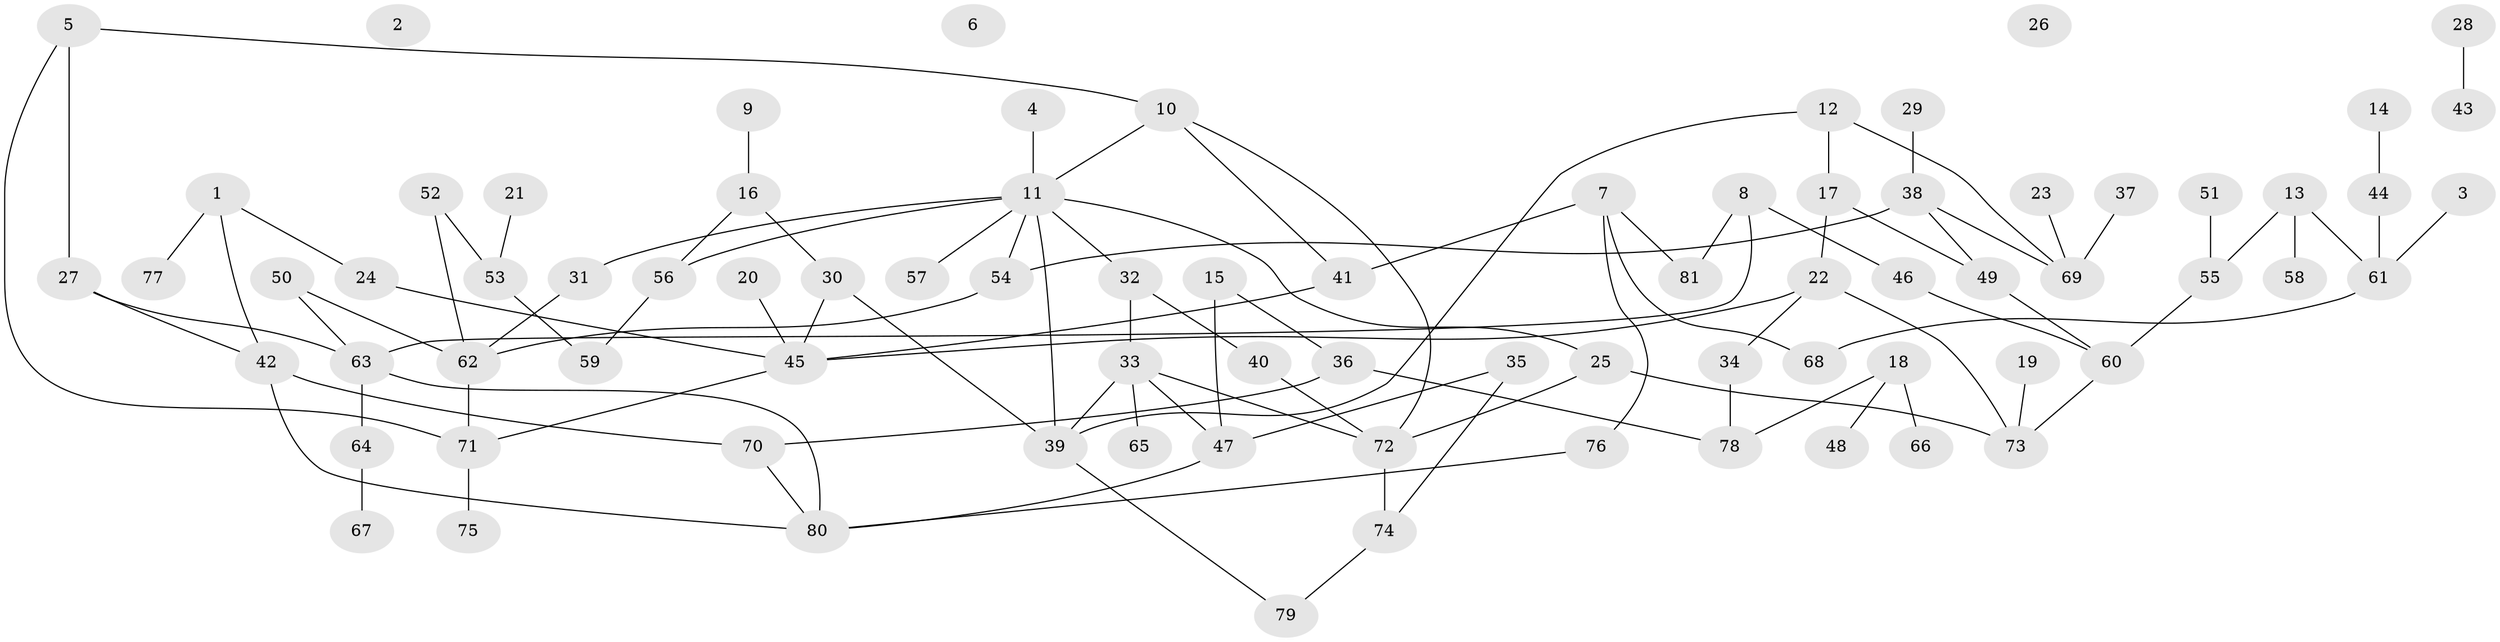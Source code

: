 // Generated by graph-tools (version 1.1) at 2025/25/03/09/25 03:25:24]
// undirected, 81 vertices, 104 edges
graph export_dot {
graph [start="1"]
  node [color=gray90,style=filled];
  1;
  2;
  3;
  4;
  5;
  6;
  7;
  8;
  9;
  10;
  11;
  12;
  13;
  14;
  15;
  16;
  17;
  18;
  19;
  20;
  21;
  22;
  23;
  24;
  25;
  26;
  27;
  28;
  29;
  30;
  31;
  32;
  33;
  34;
  35;
  36;
  37;
  38;
  39;
  40;
  41;
  42;
  43;
  44;
  45;
  46;
  47;
  48;
  49;
  50;
  51;
  52;
  53;
  54;
  55;
  56;
  57;
  58;
  59;
  60;
  61;
  62;
  63;
  64;
  65;
  66;
  67;
  68;
  69;
  70;
  71;
  72;
  73;
  74;
  75;
  76;
  77;
  78;
  79;
  80;
  81;
  1 -- 24;
  1 -- 42;
  1 -- 77;
  3 -- 61;
  4 -- 11;
  5 -- 10;
  5 -- 27;
  5 -- 71;
  7 -- 41;
  7 -- 68;
  7 -- 76;
  7 -- 81;
  8 -- 46;
  8 -- 63;
  8 -- 81;
  9 -- 16;
  10 -- 11;
  10 -- 41;
  10 -- 72;
  11 -- 25;
  11 -- 31;
  11 -- 32;
  11 -- 39;
  11 -- 54;
  11 -- 56;
  11 -- 57;
  12 -- 17;
  12 -- 39;
  12 -- 69;
  13 -- 55;
  13 -- 58;
  13 -- 61;
  14 -- 44;
  15 -- 36;
  15 -- 47;
  16 -- 30;
  16 -- 56;
  17 -- 22;
  17 -- 49;
  18 -- 48;
  18 -- 66;
  18 -- 78;
  19 -- 73;
  20 -- 45;
  21 -- 53;
  22 -- 34;
  22 -- 45;
  22 -- 73;
  23 -- 69;
  24 -- 45;
  25 -- 72;
  25 -- 73;
  27 -- 42;
  27 -- 63;
  28 -- 43;
  29 -- 38;
  30 -- 39;
  30 -- 45;
  31 -- 62;
  32 -- 33;
  32 -- 40;
  33 -- 39;
  33 -- 47;
  33 -- 65;
  33 -- 72;
  34 -- 78;
  35 -- 47;
  35 -- 74;
  36 -- 70;
  36 -- 78;
  37 -- 69;
  38 -- 49;
  38 -- 54;
  38 -- 69;
  39 -- 79;
  40 -- 72;
  41 -- 45;
  42 -- 70;
  42 -- 80;
  44 -- 61;
  45 -- 71;
  46 -- 60;
  47 -- 80;
  49 -- 60;
  50 -- 62;
  50 -- 63;
  51 -- 55;
  52 -- 53;
  52 -- 62;
  53 -- 59;
  54 -- 62;
  55 -- 60;
  56 -- 59;
  60 -- 73;
  61 -- 68;
  62 -- 71;
  63 -- 64;
  63 -- 80;
  64 -- 67;
  70 -- 80;
  71 -- 75;
  72 -- 74;
  74 -- 79;
  76 -- 80;
}
